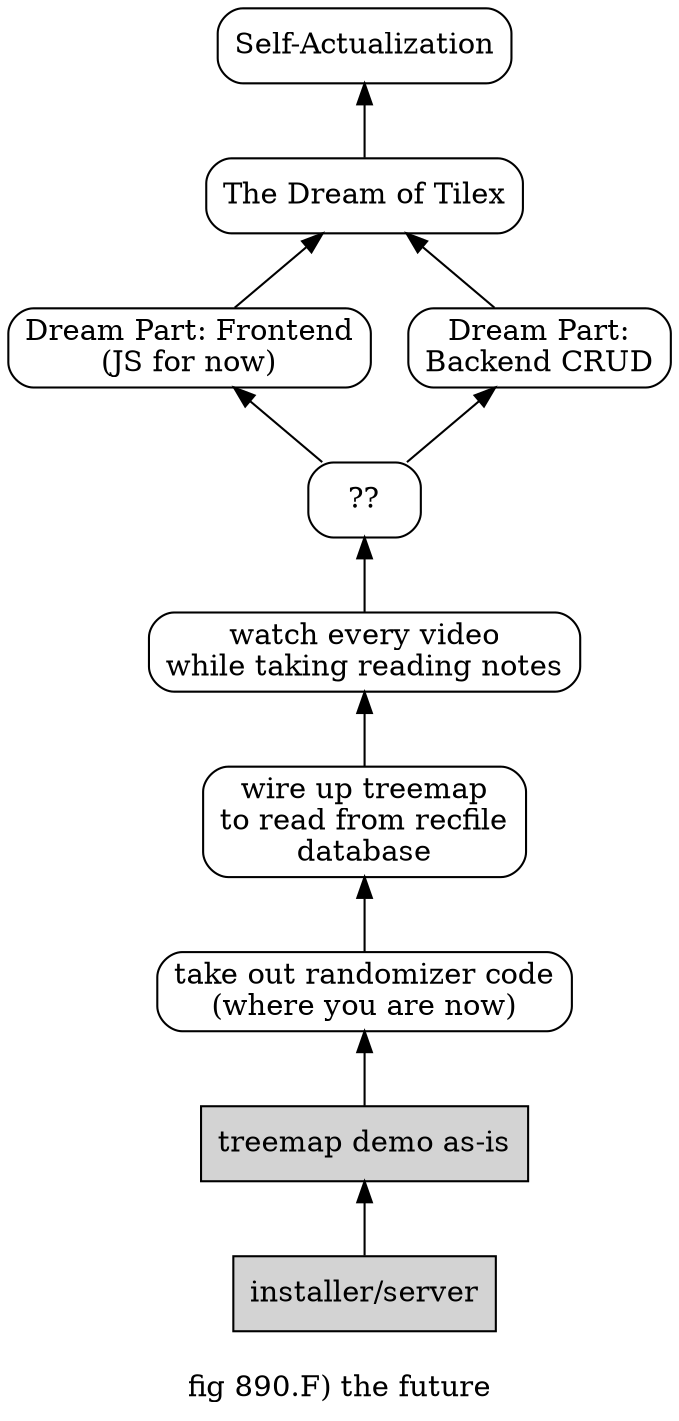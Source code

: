 digraph g {
label="\nfig 890.F) the future"
node[shape=rect style=rounded]
rankdir=BT;  /* from bottom to top (vertical) */
item_final[label="Self-Actualization"]
item_goal->item_final

item_goal[label="The Dream of Tilex"]
item_dream_part_frontend->item_goal
item_dream_part_backend->item_goal

item_dream_part_frontend[label="Dream Part: Frontend\n(JS for now)"]
item_question_mark->item_dream_part_frontend

item_dream_part_backend[label="Dream Part:\nBackend CRUD"]
item_question_mark->item_dream_part_backend

item_question_mark[label="??"]
item_videos->item_question_mark

item_videos[label="watch every video\nwhile taking reading notes"]
item_crazy->item_videos  /* forward-declare #here1 to keep it out of group */

item_crazy[label="wire up treemap\nto read from recfile\ndatabase"]
item_proof_of_concept->item_crazy

item_proof_of_concept[label="take out randomizer code\n(where you are now)"]
item_demo->item_proof_of_concept

item_demo[label="treemap demo as-is" style=filled]
item_installer->item_demo

item_installer[label="installer/server" style=filled]
}
/*
# #born
*/
